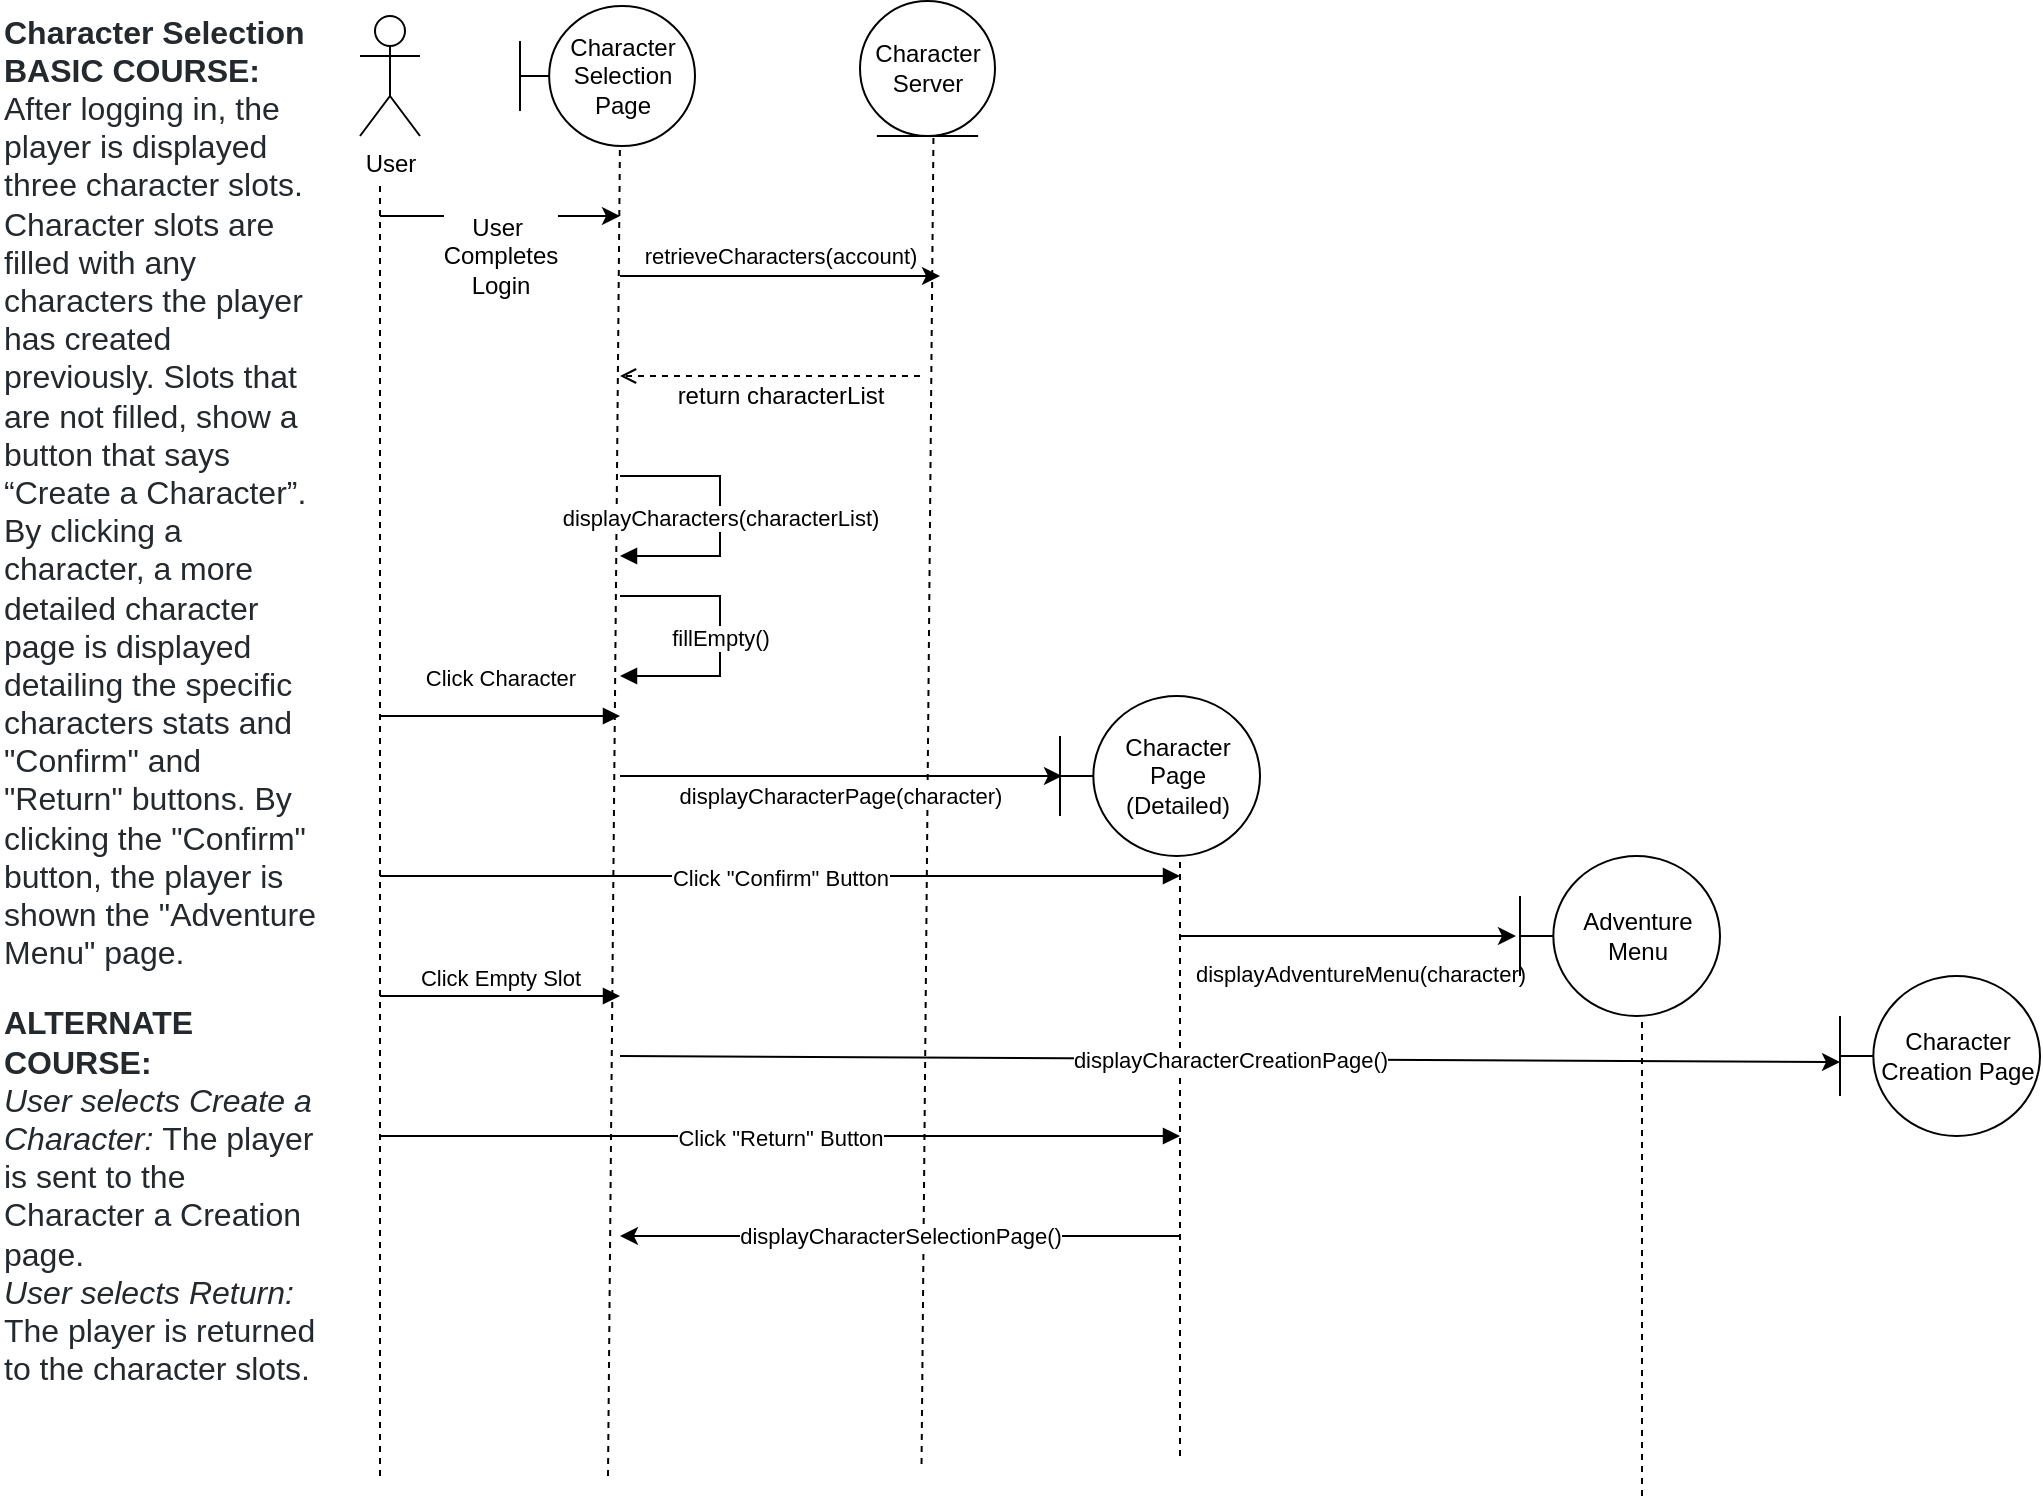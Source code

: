 <mxfile version="12.6.4" type="google"><diagram name="Page-1" id="13e1069c-82ec-6db2-03f1-153e76fe0fe0"><mxGraphModel dx="1408" dy="748" grid="1" gridSize="10" guides="1" tooltips="1" connect="1" arrows="1" fold="1" page="1" pageScale="1" pageWidth="1100" pageHeight="850" background="#ffffff" math="0" shadow="0"><root><mxCell id="0"/><mxCell id="1" parent="0"/><mxCell id="FHoH1gWkgOQx4qUX28Qg-1" value="&lt;p style=&quot;box-sizing: border-box ; margin-top: 0px ; margin-bottom: 16px ; color: rgb(36 , 41 , 46) ; font-family: , &amp;#34;blinkmacsystemfont&amp;#34; , &amp;#34;segoe ui&amp;#34; , &amp;#34;helvetica&amp;#34; , &amp;#34;arial&amp;#34; , sans-serif , &amp;#34;apple color emoji&amp;#34; , &amp;#34;segoe ui emoji&amp;#34; ; font-size: 16px ; background-color: rgb(255 , 255 , 255)&quot;&gt;&lt;b&gt;Character Selection&lt;/b&gt;&lt;br style=&quot;box-sizing: border-box&quot;&gt;&lt;b&gt;BASIC COURSE:&lt;/b&gt;&lt;br style=&quot;box-sizing: border-box&quot;&gt;After logging in, the player is displayed three character slots. Character slots are filled with any characters the player has created previously. Slots that are not filled, show a button that says “Create a Character”. By clicking a character, a more detailed character page is displayed detailing the specific characters stats and &quot;Confirm&quot; and &quot;Return&quot; buttons. By clicking the &quot;Confirm&quot; button, the player is shown the &quot;Adventure Menu&quot; page.&lt;/p&gt;&lt;p style=&quot;box-sizing: border-box ; margin-top: 0px ; margin-bottom: 16px ; color: rgb(36 , 41 , 46) ; font-family: , &amp;#34;blinkmacsystemfont&amp;#34; , &amp;#34;segoe ui&amp;#34; , &amp;#34;helvetica&amp;#34; , &amp;#34;arial&amp;#34; , sans-serif , &amp;#34;apple color emoji&amp;#34; , &amp;#34;segoe ui emoji&amp;#34; ; font-size: 16px ; background-color: rgb(255 , 255 , 255)&quot;&gt;&lt;b&gt;ALTERNATE COURSE:&lt;/b&gt;&lt;br style=&quot;box-sizing: border-box&quot;&gt;&lt;i&gt;User selects Create a Character: &lt;/i&gt;The player is sent to the Character a Creation page.&lt;br style=&quot;box-sizing: border-box&quot;&gt;&lt;i&gt;User selects Return:&lt;/i&gt; The player is returned to the character slots.&lt;/p&gt;" style="text;html=1;strokeColor=none;fillColor=none;align=left;verticalAlign=middle;whiteSpace=wrap;rounded=0;" parent="1" vertex="1"><mxGeometry x="10" y="370" width="160" height="20" as="geometry"/></mxCell><mxCell id="FHoH1gWkgOQx4qUX28Qg-2" value="User" style="shape=umlActor;verticalLabelPosition=bottom;labelBackgroundColor=#ffffff;verticalAlign=top;html=1;outlineConnect=0;" parent="1" vertex="1"><mxGeometry x="190" y="30" width="30" height="60" as="geometry"/></mxCell><mxCell id="FHoH1gWkgOQx4qUX28Qg-3" value="Character Selection Page" style="shape=umlBoundary;whiteSpace=wrap;html=1;" parent="1" vertex="1"><mxGeometry x="270" y="25" width="87.5" height="70" as="geometry"/></mxCell><mxCell id="FHoH1gWkgOQx4qUX28Qg-4" value="" style="endArrow=none;dashed=1;html=1;" parent="1" edge="1"><mxGeometry width="50" height="50" relative="1" as="geometry"><mxPoint x="200" y="760" as="sourcePoint"/><mxPoint x="200" y="115" as="targetPoint"/></mxGeometry></mxCell><mxCell id="FHoH1gWkgOQx4qUX28Qg-5" value="" style="endArrow=classic;html=1;" parent="1" edge="1"><mxGeometry width="50" height="50" relative="1" as="geometry"><mxPoint x="200" y="130" as="sourcePoint"/><mxPoint x="320" y="130" as="targetPoint"/></mxGeometry></mxCell><mxCell id="FHoH1gWkgOQx4qUX28Qg-10" value="User&amp;nbsp;&lt;br&gt;Completes&lt;br&gt;Login" style="text;html=1;align=center;verticalAlign=middle;resizable=0;points=[];labelBackgroundColor=#ffffff;" parent="FHoH1gWkgOQx4qUX28Qg-5" vertex="1" connectable="0"><mxGeometry x="-0.217" y="-3" relative="1" as="geometry"><mxPoint x="13" y="17" as="offset"/></mxGeometry></mxCell><mxCell id="FHoH1gWkgOQx4qUX28Qg-6" value="" style="endArrow=none;dashed=1;html=1;entryX=0.571;entryY=1.014;entryDx=0;entryDy=0;entryPerimeter=0;" parent="1" target="FHoH1gWkgOQx4qUX28Qg-3" edge="1"><mxGeometry width="50" height="50" relative="1" as="geometry"><mxPoint x="314" y="760" as="sourcePoint"/><mxPoint x="225" y="120" as="targetPoint"/></mxGeometry></mxCell><mxCell id="FHoH1gWkgOQx4qUX28Qg-11" value="Character Server" style="ellipse;shape=umlEntity;whiteSpace=wrap;html=1;" parent="1" vertex="1"><mxGeometry x="440" y="22.5" width="67.5" height="67.5" as="geometry"/></mxCell><mxCell id="FHoH1gWkgOQx4qUX28Qg-12" value="" style="endArrow=none;dashed=1;html=1;entryX=0.571;entryY=1.014;entryDx=0;entryDy=0;entryPerimeter=0;" parent="1" edge="1"><mxGeometry width="50" height="50" relative="1" as="geometry"><mxPoint x="470.77" y="754.02" as="sourcePoint"/><mxPoint x="476.733" y="90.0" as="targetPoint"/></mxGeometry></mxCell><mxCell id="FHoH1gWkgOQx4qUX28Qg-14" value="retrieveCharacters(account)" style="endArrow=classic;html=1;" parent="1" edge="1"><mxGeometry y="10" width="50" height="50" relative="1" as="geometry"><mxPoint x="320" y="160" as="sourcePoint"/><mxPoint x="480" y="160" as="targetPoint"/><mxPoint as="offset"/></mxGeometry></mxCell><mxCell id="FHoH1gWkgOQx4qUX28Qg-17" value="" style="endArrow=open;html=1;dashed=1;endFill=0;" parent="1" edge="1"><mxGeometry width="50" height="50" relative="1" as="geometry"><mxPoint x="470" y="210" as="sourcePoint"/><mxPoint x="320" y="210" as="targetPoint"/></mxGeometry></mxCell><mxCell id="FHoH1gWkgOQx4qUX28Qg-18" value="return characterList" style="text;html=1;align=center;verticalAlign=middle;resizable=0;points=[];labelBackgroundColor=#ffffff;" parent="FHoH1gWkgOQx4qUX28Qg-17" vertex="1" connectable="0"><mxGeometry x="-0.24" y="2" relative="1" as="geometry"><mxPoint x="-13" y="8" as="offset"/></mxGeometry></mxCell><mxCell id="FHoH1gWkgOQx4qUX28Qg-23" value="displayCharacters(characterList)" style="html=1;verticalAlign=bottom;endArrow=block;rounded=0;" parent="1" edge="1"><mxGeometry x="0.143" width="80" relative="1" as="geometry"><mxPoint x="320" y="260" as="sourcePoint"/><mxPoint x="320" y="300" as="targetPoint"/><Array as="points"><mxPoint x="370" y="260"/><mxPoint x="370" y="300"/></Array><mxPoint as="offset"/></mxGeometry></mxCell><mxCell id="FHoH1gWkgOQx4qUX28Qg-25" value="fillEmpty()" style="html=1;verticalAlign=bottom;endArrow=block;rounded=0;" parent="1" edge="1"><mxGeometry x="0.143" width="80" relative="1" as="geometry"><mxPoint x="320" y="320" as="sourcePoint"/><mxPoint x="320" y="360" as="targetPoint"/><Array as="points"><mxPoint x="370" y="320"/><mxPoint x="370" y="360"/></Array><mxPoint as="offset"/></mxGeometry></mxCell><mxCell id="FHoH1gWkgOQx4qUX28Qg-26" value="Character Page&lt;br&gt;(Detailed)" style="shape=umlBoundary;whiteSpace=wrap;html=1;" parent="1" vertex="1"><mxGeometry x="540" y="370" width="100" height="80" as="geometry"/></mxCell><mxCell id="FHoH1gWkgOQx4qUX28Qg-27" value="Click Character" style="html=1;verticalAlign=bottom;endArrow=block;" parent="1" edge="1"><mxGeometry y="10" width="80" relative="1" as="geometry"><mxPoint x="200" y="380" as="sourcePoint"/><mxPoint x="320" y="380" as="targetPoint"/><mxPoint as="offset"/></mxGeometry></mxCell><mxCell id="FHoH1gWkgOQx4qUX28Qg-29" value="" style="endArrow=none;dashed=1;html=1;entryX=0.6;entryY=1;entryDx=0;entryDy=0;entryPerimeter=0;" parent="1" target="FHoH1gWkgOQx4qUX28Qg-26" edge="1"><mxGeometry width="50" height="50" relative="1" as="geometry"><mxPoint x="600" y="750" as="sourcePoint"/><mxPoint x="600" y="490" as="targetPoint"/></mxGeometry></mxCell><mxCell id="FHoH1gWkgOQx4qUX28Qg-31" value="displayCharacterPage(character)" style="endArrow=classic;html=1;entryX=0.01;entryY=0.5;entryDx=0;entryDy=0;entryPerimeter=0;" parent="1" target="FHoH1gWkgOQx4qUX28Qg-26" edge="1"><mxGeometry x="-0.004" y="-10" width="50" height="50" relative="1" as="geometry"><mxPoint x="320" y="410" as="sourcePoint"/><mxPoint x="60" y="780" as="targetPoint"/><mxPoint as="offset"/></mxGeometry></mxCell><mxCell id="FHoH1gWkgOQx4qUX28Qg-32" value="Click &quot;Confirm&quot; Button" style="html=1;verticalAlign=bottom;endArrow=block;" parent="1" edge="1"><mxGeometry y="-10" width="80" relative="1" as="geometry"><mxPoint x="200" y="460" as="sourcePoint"/><mxPoint x="600" y="460" as="targetPoint"/><mxPoint as="offset"/></mxGeometry></mxCell><mxCell id="FHoH1gWkgOQx4qUX28Qg-33" value="displayAdventureMenu(character)" style="endArrow=classic;html=1;" parent="1" edge="1"><mxGeometry x="0.074" y="-19" width="50" height="50" relative="1" as="geometry"><mxPoint x="600" y="490" as="sourcePoint"/><mxPoint x="768" y="490" as="targetPoint"/><mxPoint as="offset"/></mxGeometry></mxCell><mxCell id="FHoH1gWkgOQx4qUX28Qg-35" value="Adventure Menu" style="shape=umlBoundary;whiteSpace=wrap;html=1;" parent="1" vertex="1"><mxGeometry x="770" y="450" width="100" height="80" as="geometry"/></mxCell><mxCell id="FHoH1gWkgOQx4qUX28Qg-36" value="" style="endArrow=none;dashed=1;html=1;entryX=0.61;entryY=1.025;entryDx=0;entryDy=0;entryPerimeter=0;" parent="1" target="FHoH1gWkgOQx4qUX28Qg-35" edge="1"><mxGeometry width="50" height="50" relative="1" as="geometry"><mxPoint x="831" y="770" as="sourcePoint"/><mxPoint x="60" y="780" as="targetPoint"/></mxGeometry></mxCell><mxCell id="FHoH1gWkgOQx4qUX28Qg-37" value="Click &quot;Return&quot; Button" style="html=1;verticalAlign=bottom;endArrow=block;fontColor=#000000;" parent="1" edge="1"><mxGeometry y="-10" width="80" relative="1" as="geometry"><mxPoint x="200" y="590" as="sourcePoint"/><mxPoint x="600" y="590" as="targetPoint"/><mxPoint as="offset"/></mxGeometry></mxCell><mxCell id="FHoH1gWkgOQx4qUX28Qg-38" value="displayCharacterSelectionPage()" style="endArrow=classic;html=1;fontColor=#000000;" parent="1" edge="1"><mxGeometry width="50" height="50" relative="1" as="geometry"><mxPoint x="600" y="640" as="sourcePoint"/><mxPoint x="320" y="640" as="targetPoint"/><mxPoint as="offset"/></mxGeometry></mxCell><mxCell id="FHoH1gWkgOQx4qUX28Qg-40" value="Character Creation Page" style="shape=umlBoundary;whiteSpace=wrap;html=1;" parent="1" vertex="1"><mxGeometry x="930" y="510" width="100" height="80" as="geometry"/></mxCell><mxCell id="FHoH1gWkgOQx4qUX28Qg-45" value="Click Empty Slot" style="html=1;verticalAlign=bottom;endArrow=block;fontColor=#000000;" parent="1" edge="1"><mxGeometry width="80" relative="1" as="geometry"><mxPoint x="200" y="520" as="sourcePoint"/><mxPoint x="320" y="520" as="targetPoint"/></mxGeometry></mxCell><mxCell id="FHoH1gWkgOQx4qUX28Qg-49" value="displayCharacterCreationPage()" style="endArrow=classic;html=1;fontColor=#000000;entryX=0;entryY=0.538;entryDx=0;entryDy=0;entryPerimeter=0;" parent="1" target="FHoH1gWkgOQx4qUX28Qg-40" edge="1"><mxGeometry width="50" height="50" relative="1" as="geometry"><mxPoint x="320" y="550" as="sourcePoint"/><mxPoint x="60" y="790" as="targetPoint"/></mxGeometry></mxCell></root></mxGraphModel></diagram></mxfile>